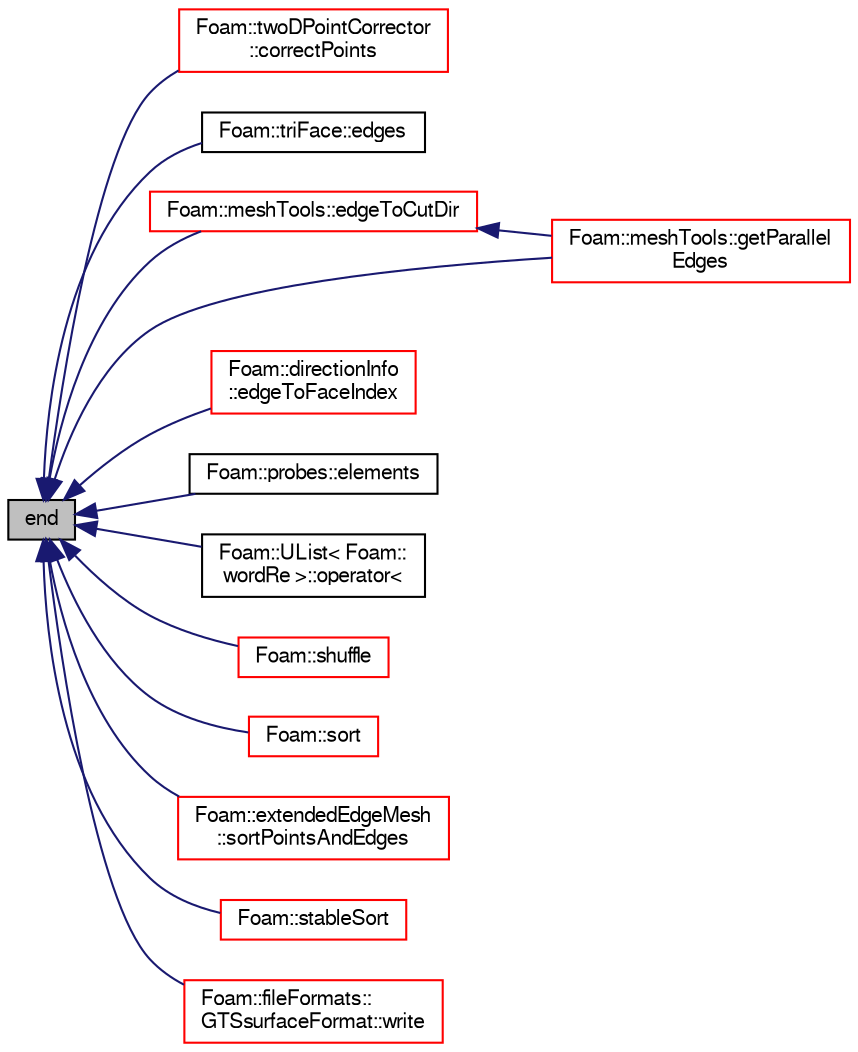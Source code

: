 digraph "end"
{
  bgcolor="transparent";
  edge [fontname="FreeSans",fontsize="10",labelfontname="FreeSans",labelfontsize="10"];
  node [fontname="FreeSans",fontsize="10",shape=record];
  rankdir="LR";
  Node2957 [label="end",height=0.2,width=0.4,color="black", fillcolor="grey75", style="filled", fontcolor="black"];
  Node2957 -> Node2958 [dir="back",color="midnightblue",fontsize="10",style="solid",fontname="FreeSans"];
  Node2958 [label="Foam::twoDPointCorrector\l::correctPoints",height=0.2,width=0.4,color="red",URL="$a25542.html#ac44d87c55ac02d1cc3887892983cc527",tooltip="Correct motion points. "];
  Node2957 -> Node2965 [dir="back",color="midnightblue",fontsize="10",style="solid",fontname="FreeSans"];
  Node2965 [label="Foam::triFace::edges",height=0.2,width=0.4,color="black",URL="$a27234.html#ac73e538443a863173d868d2522e1b6c7",tooltip="Return edges in face point ordering,. "];
  Node2957 -> Node2966 [dir="back",color="midnightblue",fontsize="10",style="solid",fontname="FreeSans"];
  Node2966 [label="Foam::meshTools::edgeToCutDir",height=0.2,width=0.4,color="red",URL="$a21153.html#aaae026ffd1b269c8a220c6bb1bc95fa7",tooltip="Given edge on hex find all &#39;parallel&#39; (i.e. non-connected) "];
  Node2966 -> Node2968 [dir="back",color="midnightblue",fontsize="10",style="solid",fontname="FreeSans"];
  Node2968 [label="Foam::meshTools::getParallel\lEdges",height=0.2,width=0.4,color="red",URL="$a21153.html#ae148ab8affa9ff06dbc08eb830e20a41",tooltip="Given edge on hex find other &#39;parallel&#39;, non-connected edges. "];
  Node2957 -> Node2975 [dir="back",color="midnightblue",fontsize="10",style="solid",fontname="FreeSans"];
  Node2975 [label="Foam::directionInfo\l::edgeToFaceIndex",height=0.2,width=0.4,color="red",URL="$a21486.html#ae91026257717a2d46454adf53e72da4d",tooltip="Given edge on hex cell find corresponding edge on face. Is either. "];
  Node2957 -> Node2987 [dir="back",color="midnightblue",fontsize="10",style="solid",fontname="FreeSans"];
  Node2987 [label="Foam::probes::elements",height=0.2,width=0.4,color="black",URL="$a29266.html#a650b82a277c0276117f61b93520a46c9",tooltip="Cells to be probed (obtained from the locations) "];
  Node2957 -> Node2968 [dir="back",color="midnightblue",fontsize="10",style="solid",fontname="FreeSans"];
  Node2957 -> Node2988 [dir="back",color="midnightblue",fontsize="10",style="solid",fontname="FreeSans"];
  Node2988 [label="Foam::UList\< Foam::\lwordRe \>::operator\<",height=0.2,width=0.4,color="black",URL="$a25698.html#a281f8cf2d5399f7a230870deb116ae9c",tooltip="Compare two ULists lexicographically. Takes linear time. "];
  Node2957 -> Node2989 [dir="back",color="midnightblue",fontsize="10",style="solid",fontname="FreeSans"];
  Node2989 [label="Foam::shuffle",height=0.2,width=0.4,color="red",URL="$a21124.html#a0f84bd476a584bf7d31e827eafd75a3d"];
  Node2957 -> Node2991 [dir="back",color="midnightblue",fontsize="10",style="solid",fontname="FreeSans"];
  Node2991 [label="Foam::sort",height=0.2,width=0.4,color="red",URL="$a21124.html#a8040176c5570405aa954090217c37fbe"];
  Node2957 -> Node3022 [dir="back",color="midnightblue",fontsize="10",style="solid",fontname="FreeSans"];
  Node3022 [label="Foam::extendedEdgeMesh\l::sortPointsAndEdges",height=0.2,width=0.4,color="red",URL="$a21786.html#a35042787bb1f37f3e2695d3b48e313b0"];
  Node2957 -> Node3024 [dir="back",color="midnightblue",fontsize="10",style="solid",fontname="FreeSans"];
  Node3024 [label="Foam::stableSort",height=0.2,width=0.4,color="red",URL="$a21124.html#ac70ba9dd7bbc030636a4a4e2e9825c3c"];
  Node2957 -> Node3028 [dir="back",color="midnightblue",fontsize="10",style="solid",fontname="FreeSans"];
  Node3028 [label="Foam::fileFormats::\lGTSsurfaceFormat::write",height=0.2,width=0.4,color="red",URL="$a29598.html#ab71924a9723cd4ecad89b737a66a39e8",tooltip="Write MeshedSurface. "];
}
